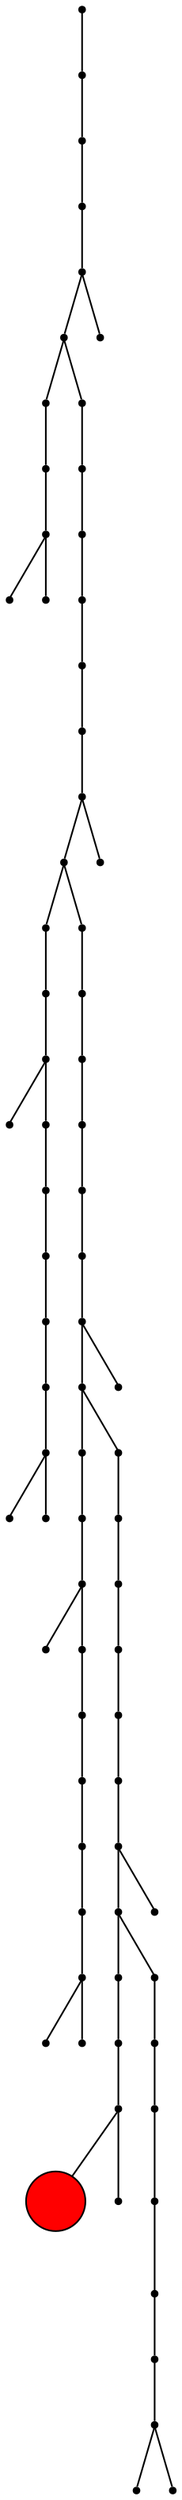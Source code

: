 graph{
node[shape=point]
0 -- 1
1 -- 2
2 -- 3
3 -- 4
4 -- 5
4 -- 6
5 -- 7
5 -- 8
8 -- 9
9 -- 10
10 -- 11
11 -- 12
12 -- 13
13 -- 14
14 -- 15
14 -- 16
7 -- 17
17 -- 18
18 -- 19
18 -- 20
15 -- 21
15 -- 22
22 -- 23
23 -- 24
24 -- 25
25 -- 26
26 -- 27
27 -- 28
28 -- 29
28 -- 30
29 -- 31
29 -- 32
32 -- 33
33 -- 34
34 -- 35
35 -- 36
36 -- 37
37 -- 38
38 -- 39
38 -- 40
31 -- 41
41 -- 42
42 -- 43
42 -- 44
21 -- 45
45 -- 46
46 -- 47
46 -- 48
39 -- 49
39 -- 50
50 -- 51
51 -- 52
52 -- 53
53 -- 54
54 -- 55
55 -- 56
56 -- 57
56 -- 58
49 -- 59
59 -- 60
60 -- 61
60 -- 62
48 -- 63
63 -- 64
64 -- 65
65 -- 66
66 -- 67
67 -- 68
67 -- 69
44 -- 70
70 -- 71
71 -- 72
72 -- 73
73 -- 74
74 -- 75
74 -- 76
61[fillcolor=red; width=0.5]
}
